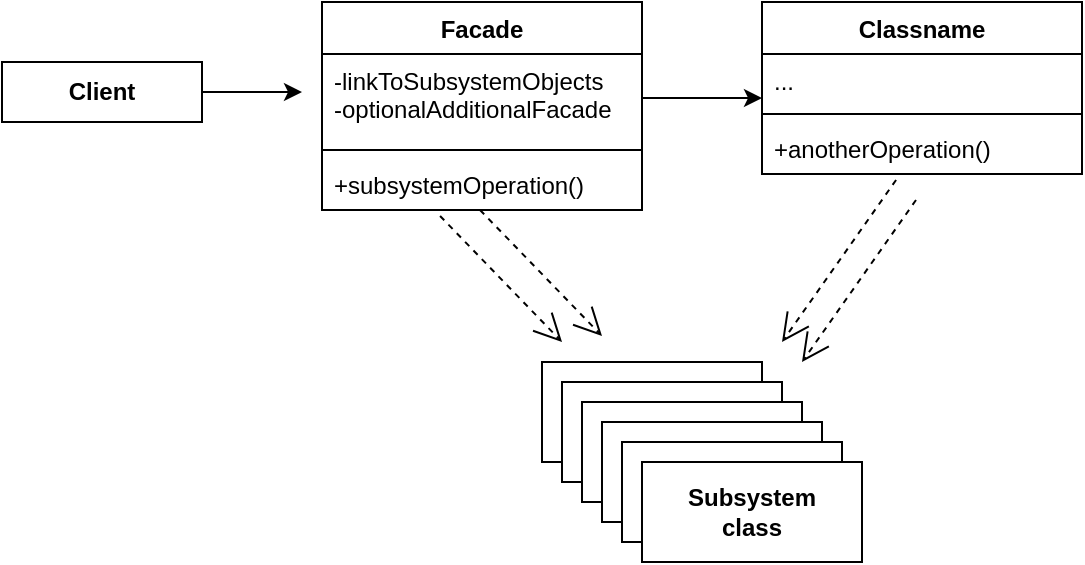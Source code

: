 <mxfile version="26.1.1">
  <diagram name="Страница — 1" id="enso2YDKd-ztOWyLuzH1">
    <mxGraphModel dx="856" dy="452" grid="1" gridSize="10" guides="1" tooltips="1" connect="1" arrows="1" fold="1" page="1" pageScale="1" pageWidth="827" pageHeight="1169" math="0" shadow="0">
      <root>
        <mxCell id="0" />
        <mxCell id="1" parent="0" />
        <mxCell id="EFLvKGrMKl1YvmJV2IuE-277" style="edgeStyle=orthogonalEdgeStyle;rounded=0;orthogonalLoop=1;jettySize=auto;html=1;" edge="1" parent="1" source="EFLvKGrMKl1YvmJV2IuE-262">
          <mxGeometry relative="1" as="geometry">
            <mxPoint x="170" y="205" as="targetPoint" />
          </mxGeometry>
        </mxCell>
        <mxCell id="EFLvKGrMKl1YvmJV2IuE-262" value="&lt;b&gt;Client&lt;/b&gt;" style="html=1;whiteSpace=wrap;" vertex="1" parent="1">
          <mxGeometry x="20" y="190" width="100" height="30" as="geometry" />
        </mxCell>
        <mxCell id="EFLvKGrMKl1YvmJV2IuE-263" value="Facade" style="swimlane;fontStyle=1;align=center;verticalAlign=top;childLayout=stackLayout;horizontal=1;startSize=26;horizontalStack=0;resizeParent=1;resizeParentMax=0;resizeLast=0;collapsible=1;marginBottom=0;whiteSpace=wrap;html=1;" vertex="1" parent="1">
          <mxGeometry x="180" y="160" width="160" height="104" as="geometry" />
        </mxCell>
        <mxCell id="EFLvKGrMKl1YvmJV2IuE-264" value="-linkToSubsystemObjects&lt;div&gt;-optionalAdditionalFacade&lt;/div&gt;" style="text;strokeColor=none;fillColor=none;align=left;verticalAlign=top;spacingLeft=4;spacingRight=4;overflow=hidden;rotatable=0;points=[[0,0.5],[1,0.5]];portConstraint=eastwest;whiteSpace=wrap;html=1;" vertex="1" parent="EFLvKGrMKl1YvmJV2IuE-263">
          <mxGeometry y="26" width="160" height="44" as="geometry" />
        </mxCell>
        <mxCell id="EFLvKGrMKl1YvmJV2IuE-265" value="" style="line;strokeWidth=1;fillColor=none;align=left;verticalAlign=middle;spacingTop=-1;spacingLeft=3;spacingRight=3;rotatable=0;labelPosition=right;points=[];portConstraint=eastwest;strokeColor=inherit;" vertex="1" parent="EFLvKGrMKl1YvmJV2IuE-263">
          <mxGeometry y="70" width="160" height="8" as="geometry" />
        </mxCell>
        <mxCell id="EFLvKGrMKl1YvmJV2IuE-266" value="+subsystemOperation()" style="text;strokeColor=none;fillColor=none;align=left;verticalAlign=top;spacingLeft=4;spacingRight=4;overflow=hidden;rotatable=0;points=[[0,0.5],[1,0.5]];portConstraint=eastwest;whiteSpace=wrap;html=1;" vertex="1" parent="EFLvKGrMKl1YvmJV2IuE-263">
          <mxGeometry y="78" width="160" height="26" as="geometry" />
        </mxCell>
        <mxCell id="EFLvKGrMKl1YvmJV2IuE-267" value="Classname" style="swimlane;fontStyle=1;align=center;verticalAlign=top;childLayout=stackLayout;horizontal=1;startSize=26;horizontalStack=0;resizeParent=1;resizeParentMax=0;resizeLast=0;collapsible=1;marginBottom=0;whiteSpace=wrap;html=1;" vertex="1" parent="1">
          <mxGeometry x="400" y="160" width="160" height="86" as="geometry" />
        </mxCell>
        <mxCell id="EFLvKGrMKl1YvmJV2IuE-268" value="..." style="text;strokeColor=none;fillColor=none;align=left;verticalAlign=top;spacingLeft=4;spacingRight=4;overflow=hidden;rotatable=0;points=[[0,0.5],[1,0.5]];portConstraint=eastwest;whiteSpace=wrap;html=1;" vertex="1" parent="EFLvKGrMKl1YvmJV2IuE-267">
          <mxGeometry y="26" width="160" height="26" as="geometry" />
        </mxCell>
        <mxCell id="EFLvKGrMKl1YvmJV2IuE-269" value="" style="line;strokeWidth=1;fillColor=none;align=left;verticalAlign=middle;spacingTop=-1;spacingLeft=3;spacingRight=3;rotatable=0;labelPosition=right;points=[];portConstraint=eastwest;strokeColor=inherit;" vertex="1" parent="EFLvKGrMKl1YvmJV2IuE-267">
          <mxGeometry y="52" width="160" height="8" as="geometry" />
        </mxCell>
        <mxCell id="EFLvKGrMKl1YvmJV2IuE-270" value="+anotherOperation()" style="text;strokeColor=none;fillColor=none;align=left;verticalAlign=top;spacingLeft=4;spacingRight=4;overflow=hidden;rotatable=0;points=[[0,0.5],[1,0.5]];portConstraint=eastwest;whiteSpace=wrap;html=1;" vertex="1" parent="EFLvKGrMKl1YvmJV2IuE-267">
          <mxGeometry y="60" width="160" height="26" as="geometry" />
        </mxCell>
        <mxCell id="EFLvKGrMKl1YvmJV2IuE-271" value="&lt;b&gt;Subsystem&lt;/b&gt;&lt;div&gt;&lt;b&gt;class&lt;/b&gt;&lt;/div&gt;" style="html=1;whiteSpace=wrap;" vertex="1" parent="1">
          <mxGeometry x="290" y="340" width="110" height="50" as="geometry" />
        </mxCell>
        <mxCell id="EFLvKGrMKl1YvmJV2IuE-272" value="&lt;b&gt;Subsystem&lt;/b&gt;&lt;div&gt;&lt;b&gt;class&lt;/b&gt;&lt;/div&gt;" style="html=1;whiteSpace=wrap;" vertex="1" parent="1">
          <mxGeometry x="300" y="350" width="110" height="50" as="geometry" />
        </mxCell>
        <mxCell id="EFLvKGrMKl1YvmJV2IuE-273" value="&lt;b&gt;Subsystem&lt;/b&gt;&lt;div&gt;&lt;b&gt;class&lt;/b&gt;&lt;/div&gt;" style="html=1;whiteSpace=wrap;" vertex="1" parent="1">
          <mxGeometry x="310" y="360" width="110" height="50" as="geometry" />
        </mxCell>
        <mxCell id="EFLvKGrMKl1YvmJV2IuE-274" value="&lt;b&gt;Subsystem&lt;/b&gt;&lt;div&gt;&lt;b&gt;class&lt;/b&gt;&lt;/div&gt;" style="html=1;whiteSpace=wrap;" vertex="1" parent="1">
          <mxGeometry x="320" y="370" width="110" height="50" as="geometry" />
        </mxCell>
        <mxCell id="EFLvKGrMKl1YvmJV2IuE-275" value="&lt;b&gt;Subsystem&lt;/b&gt;&lt;div&gt;&lt;b&gt;class&lt;/b&gt;&lt;/div&gt;" style="html=1;whiteSpace=wrap;" vertex="1" parent="1">
          <mxGeometry x="330" y="380" width="110" height="50" as="geometry" />
        </mxCell>
        <mxCell id="EFLvKGrMKl1YvmJV2IuE-276" value="&lt;b&gt;Subsystem&lt;/b&gt;&lt;div&gt;&lt;b&gt;class&lt;/b&gt;&lt;/div&gt;" style="html=1;whiteSpace=wrap;" vertex="1" parent="1">
          <mxGeometry x="340" y="390" width="110" height="50" as="geometry" />
        </mxCell>
        <mxCell id="EFLvKGrMKl1YvmJV2IuE-278" style="edgeStyle=orthogonalEdgeStyle;rounded=0;orthogonalLoop=1;jettySize=auto;html=1;entryX=0;entryY=0.846;entryDx=0;entryDy=0;entryPerimeter=0;" edge="1" parent="1" source="EFLvKGrMKl1YvmJV2IuE-264" target="EFLvKGrMKl1YvmJV2IuE-268">
          <mxGeometry relative="1" as="geometry" />
        </mxCell>
        <mxCell id="EFLvKGrMKl1YvmJV2IuE-279" value="" style="endArrow=open;endSize=12;dashed=1;html=1;rounded=0;exitX=0.369;exitY=1.115;exitDx=0;exitDy=0;exitPerimeter=0;" edge="1" parent="1" source="EFLvKGrMKl1YvmJV2IuE-266">
          <mxGeometry width="160" relative="1" as="geometry">
            <mxPoint x="240" y="460" as="sourcePoint" />
            <mxPoint x="300" y="330" as="targetPoint" />
          </mxGeometry>
        </mxCell>
        <mxCell id="EFLvKGrMKl1YvmJV2IuE-280" value="" style="endArrow=open;endSize=12;dashed=1;html=1;rounded=0;exitX=0.419;exitY=1.115;exitDx=0;exitDy=0;exitPerimeter=0;" edge="1" parent="1" source="EFLvKGrMKl1YvmJV2IuE-270">
          <mxGeometry width="160" relative="1" as="geometry">
            <mxPoint x="249" y="277" as="sourcePoint" />
            <mxPoint x="410" y="330" as="targetPoint" />
          </mxGeometry>
        </mxCell>
        <mxCell id="EFLvKGrMKl1YvmJV2IuE-281" value="" style="endArrow=open;endSize=12;dashed=1;html=1;rounded=0;exitX=0.419;exitY=1.115;exitDx=0;exitDy=0;exitPerimeter=0;" edge="1" parent="1">
          <mxGeometry width="160" relative="1" as="geometry">
            <mxPoint x="477" y="259" as="sourcePoint" />
            <mxPoint x="420" y="340" as="targetPoint" />
          </mxGeometry>
        </mxCell>
        <mxCell id="EFLvKGrMKl1YvmJV2IuE-282" value="" style="endArrow=open;endSize=12;dashed=1;html=1;rounded=0;exitX=0.369;exitY=1.115;exitDx=0;exitDy=0;exitPerimeter=0;" edge="1" parent="1">
          <mxGeometry width="160" relative="1" as="geometry">
            <mxPoint x="259" y="264" as="sourcePoint" />
            <mxPoint x="320" y="327" as="targetPoint" />
          </mxGeometry>
        </mxCell>
      </root>
    </mxGraphModel>
  </diagram>
</mxfile>
